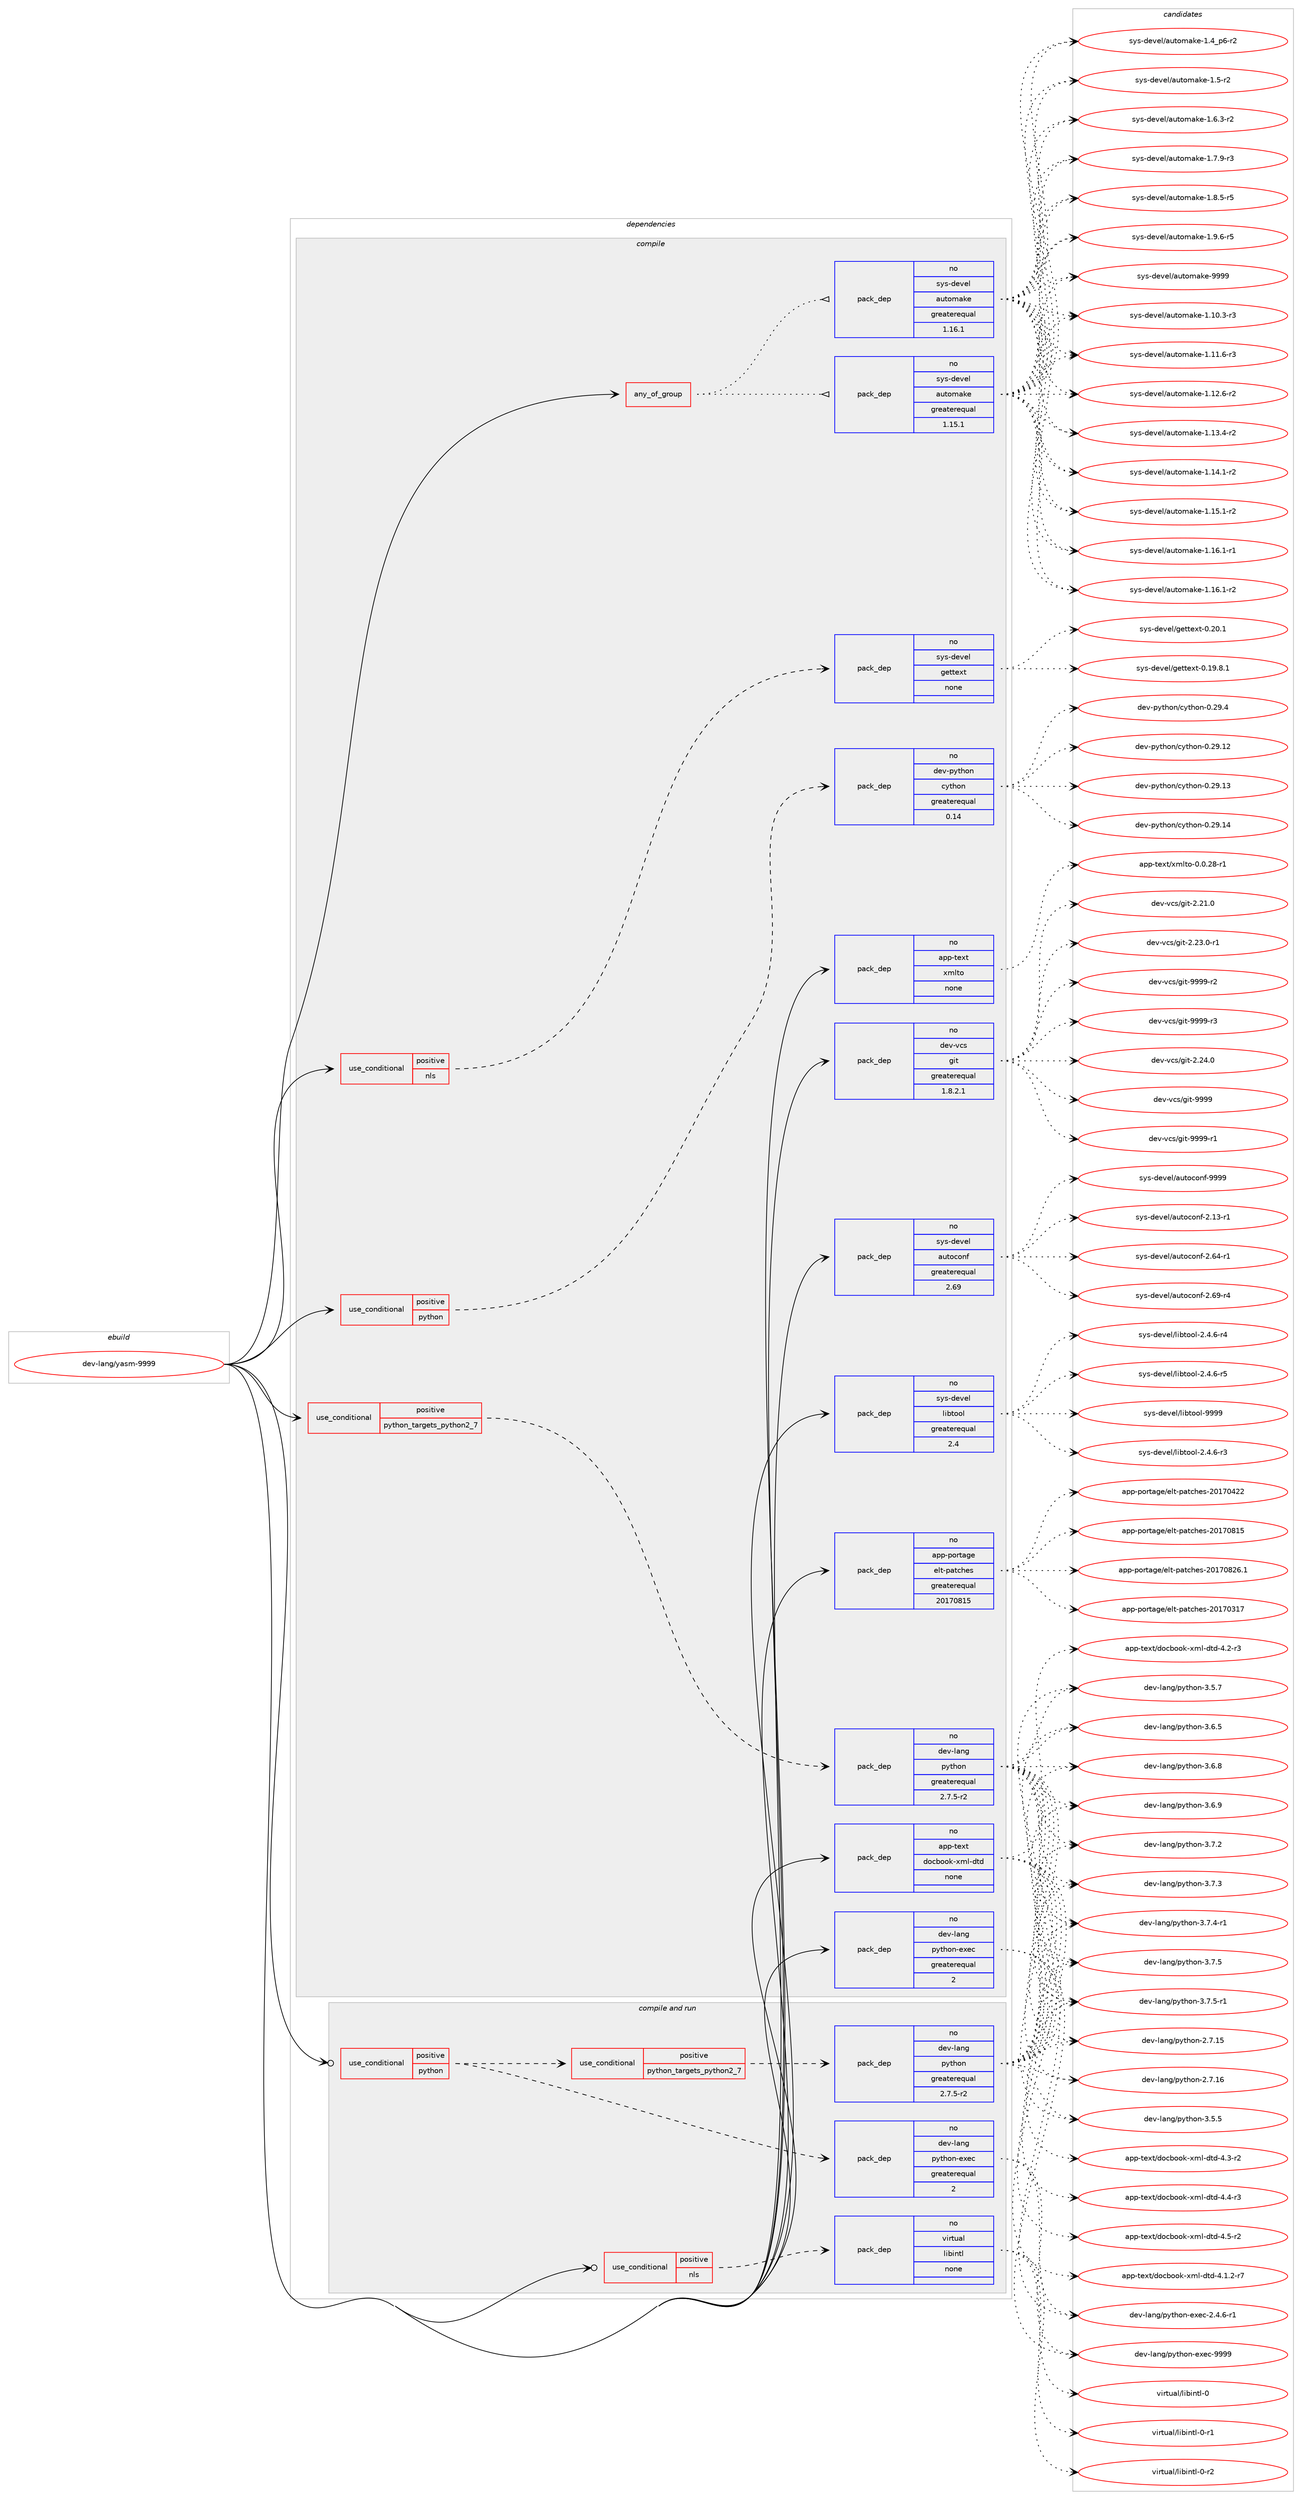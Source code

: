 digraph prolog {

# *************
# Graph options
# *************

newrank=true;
concentrate=true;
compound=true;
graph [rankdir=LR,fontname=Helvetica,fontsize=10,ranksep=1.5];#, ranksep=2.5, nodesep=0.2];
edge  [arrowhead=vee];
node  [fontname=Helvetica,fontsize=10];

# **********
# The ebuild
# **********

subgraph cluster_leftcol {
color=gray;
rank=same;
label=<<i>ebuild</i>>;
id [label="dev-lang/yasm-9999", color=red, width=4, href="../dev-lang/yasm-9999.svg"];
}

# ****************
# The dependencies
# ****************

subgraph cluster_midcol {
color=gray;
label=<<i>dependencies</i>>;
subgraph cluster_compile {
fillcolor="#eeeeee";
style=filled;
label=<<i>compile</i>>;
subgraph any10996 {
dependency562273 [label=<<TABLE BORDER="0" CELLBORDER="1" CELLSPACING="0" CELLPADDING="4"><TR><TD CELLPADDING="10">any_of_group</TD></TR></TABLE>>, shape=none, color=red];subgraph pack419947 {
dependency562274 [label=<<TABLE BORDER="0" CELLBORDER="1" CELLSPACING="0" CELLPADDING="4" WIDTH="220"><TR><TD ROWSPAN="6" CELLPADDING="30">pack_dep</TD></TR><TR><TD WIDTH="110">no</TD></TR><TR><TD>sys-devel</TD></TR><TR><TD>automake</TD></TR><TR><TD>greaterequal</TD></TR><TR><TD>1.16.1</TD></TR></TABLE>>, shape=none, color=blue];
}
dependency562273:e -> dependency562274:w [weight=20,style="dotted",arrowhead="oinv"];
subgraph pack419948 {
dependency562275 [label=<<TABLE BORDER="0" CELLBORDER="1" CELLSPACING="0" CELLPADDING="4" WIDTH="220"><TR><TD ROWSPAN="6" CELLPADDING="30">pack_dep</TD></TR><TR><TD WIDTH="110">no</TD></TR><TR><TD>sys-devel</TD></TR><TR><TD>automake</TD></TR><TR><TD>greaterequal</TD></TR><TR><TD>1.15.1</TD></TR></TABLE>>, shape=none, color=blue];
}
dependency562273:e -> dependency562275:w [weight=20,style="dotted",arrowhead="oinv"];
}
id:e -> dependency562273:w [weight=20,style="solid",arrowhead="vee"];
subgraph cond130973 {
dependency562276 [label=<<TABLE BORDER="0" CELLBORDER="1" CELLSPACING="0" CELLPADDING="4"><TR><TD ROWSPAN="3" CELLPADDING="10">use_conditional</TD></TR><TR><TD>positive</TD></TR><TR><TD>nls</TD></TR></TABLE>>, shape=none, color=red];
subgraph pack419949 {
dependency562277 [label=<<TABLE BORDER="0" CELLBORDER="1" CELLSPACING="0" CELLPADDING="4" WIDTH="220"><TR><TD ROWSPAN="6" CELLPADDING="30">pack_dep</TD></TR><TR><TD WIDTH="110">no</TD></TR><TR><TD>sys-devel</TD></TR><TR><TD>gettext</TD></TR><TR><TD>none</TD></TR><TR><TD></TD></TR></TABLE>>, shape=none, color=blue];
}
dependency562276:e -> dependency562277:w [weight=20,style="dashed",arrowhead="vee"];
}
id:e -> dependency562276:w [weight=20,style="solid",arrowhead="vee"];
subgraph cond130974 {
dependency562278 [label=<<TABLE BORDER="0" CELLBORDER="1" CELLSPACING="0" CELLPADDING="4"><TR><TD ROWSPAN="3" CELLPADDING="10">use_conditional</TD></TR><TR><TD>positive</TD></TR><TR><TD>python</TD></TR></TABLE>>, shape=none, color=red];
subgraph pack419950 {
dependency562279 [label=<<TABLE BORDER="0" CELLBORDER="1" CELLSPACING="0" CELLPADDING="4" WIDTH="220"><TR><TD ROWSPAN="6" CELLPADDING="30">pack_dep</TD></TR><TR><TD WIDTH="110">no</TD></TR><TR><TD>dev-python</TD></TR><TR><TD>cython</TD></TR><TR><TD>greaterequal</TD></TR><TR><TD>0.14</TD></TR></TABLE>>, shape=none, color=blue];
}
dependency562278:e -> dependency562279:w [weight=20,style="dashed",arrowhead="vee"];
}
id:e -> dependency562278:w [weight=20,style="solid",arrowhead="vee"];
subgraph cond130975 {
dependency562280 [label=<<TABLE BORDER="0" CELLBORDER="1" CELLSPACING="0" CELLPADDING="4"><TR><TD ROWSPAN="3" CELLPADDING="10">use_conditional</TD></TR><TR><TD>positive</TD></TR><TR><TD>python_targets_python2_7</TD></TR></TABLE>>, shape=none, color=red];
subgraph pack419951 {
dependency562281 [label=<<TABLE BORDER="0" CELLBORDER="1" CELLSPACING="0" CELLPADDING="4" WIDTH="220"><TR><TD ROWSPAN="6" CELLPADDING="30">pack_dep</TD></TR><TR><TD WIDTH="110">no</TD></TR><TR><TD>dev-lang</TD></TR><TR><TD>python</TD></TR><TR><TD>greaterequal</TD></TR><TR><TD>2.7.5-r2</TD></TR></TABLE>>, shape=none, color=blue];
}
dependency562280:e -> dependency562281:w [weight=20,style="dashed",arrowhead="vee"];
}
id:e -> dependency562280:w [weight=20,style="solid",arrowhead="vee"];
subgraph pack419952 {
dependency562282 [label=<<TABLE BORDER="0" CELLBORDER="1" CELLSPACING="0" CELLPADDING="4" WIDTH="220"><TR><TD ROWSPAN="6" CELLPADDING="30">pack_dep</TD></TR><TR><TD WIDTH="110">no</TD></TR><TR><TD>app-portage</TD></TR><TR><TD>elt-patches</TD></TR><TR><TD>greaterequal</TD></TR><TR><TD>20170815</TD></TR></TABLE>>, shape=none, color=blue];
}
id:e -> dependency562282:w [weight=20,style="solid",arrowhead="vee"];
subgraph pack419953 {
dependency562283 [label=<<TABLE BORDER="0" CELLBORDER="1" CELLSPACING="0" CELLPADDING="4" WIDTH="220"><TR><TD ROWSPAN="6" CELLPADDING="30">pack_dep</TD></TR><TR><TD WIDTH="110">no</TD></TR><TR><TD>app-text</TD></TR><TR><TD>docbook-xml-dtd</TD></TR><TR><TD>none</TD></TR><TR><TD></TD></TR></TABLE>>, shape=none, color=blue];
}
id:e -> dependency562283:w [weight=20,style="solid",arrowhead="vee"];
subgraph pack419954 {
dependency562284 [label=<<TABLE BORDER="0" CELLBORDER="1" CELLSPACING="0" CELLPADDING="4" WIDTH="220"><TR><TD ROWSPAN="6" CELLPADDING="30">pack_dep</TD></TR><TR><TD WIDTH="110">no</TD></TR><TR><TD>app-text</TD></TR><TR><TD>xmlto</TD></TR><TR><TD>none</TD></TR><TR><TD></TD></TR></TABLE>>, shape=none, color=blue];
}
id:e -> dependency562284:w [weight=20,style="solid",arrowhead="vee"];
subgraph pack419955 {
dependency562285 [label=<<TABLE BORDER="0" CELLBORDER="1" CELLSPACING="0" CELLPADDING="4" WIDTH="220"><TR><TD ROWSPAN="6" CELLPADDING="30">pack_dep</TD></TR><TR><TD WIDTH="110">no</TD></TR><TR><TD>dev-lang</TD></TR><TR><TD>python-exec</TD></TR><TR><TD>greaterequal</TD></TR><TR><TD>2</TD></TR></TABLE>>, shape=none, color=blue];
}
id:e -> dependency562285:w [weight=20,style="solid",arrowhead="vee"];
subgraph pack419956 {
dependency562286 [label=<<TABLE BORDER="0" CELLBORDER="1" CELLSPACING="0" CELLPADDING="4" WIDTH="220"><TR><TD ROWSPAN="6" CELLPADDING="30">pack_dep</TD></TR><TR><TD WIDTH="110">no</TD></TR><TR><TD>dev-vcs</TD></TR><TR><TD>git</TD></TR><TR><TD>greaterequal</TD></TR><TR><TD>1.8.2.1</TD></TR></TABLE>>, shape=none, color=blue];
}
id:e -> dependency562286:w [weight=20,style="solid",arrowhead="vee"];
subgraph pack419957 {
dependency562287 [label=<<TABLE BORDER="0" CELLBORDER="1" CELLSPACING="0" CELLPADDING="4" WIDTH="220"><TR><TD ROWSPAN="6" CELLPADDING="30">pack_dep</TD></TR><TR><TD WIDTH="110">no</TD></TR><TR><TD>sys-devel</TD></TR><TR><TD>autoconf</TD></TR><TR><TD>greaterequal</TD></TR><TR><TD>2.69</TD></TR></TABLE>>, shape=none, color=blue];
}
id:e -> dependency562287:w [weight=20,style="solid",arrowhead="vee"];
subgraph pack419958 {
dependency562288 [label=<<TABLE BORDER="0" CELLBORDER="1" CELLSPACING="0" CELLPADDING="4" WIDTH="220"><TR><TD ROWSPAN="6" CELLPADDING="30">pack_dep</TD></TR><TR><TD WIDTH="110">no</TD></TR><TR><TD>sys-devel</TD></TR><TR><TD>libtool</TD></TR><TR><TD>greaterequal</TD></TR><TR><TD>2.4</TD></TR></TABLE>>, shape=none, color=blue];
}
id:e -> dependency562288:w [weight=20,style="solid",arrowhead="vee"];
}
subgraph cluster_compileandrun {
fillcolor="#eeeeee";
style=filled;
label=<<i>compile and run</i>>;
subgraph cond130976 {
dependency562289 [label=<<TABLE BORDER="0" CELLBORDER="1" CELLSPACING="0" CELLPADDING="4"><TR><TD ROWSPAN="3" CELLPADDING="10">use_conditional</TD></TR><TR><TD>positive</TD></TR><TR><TD>nls</TD></TR></TABLE>>, shape=none, color=red];
subgraph pack419959 {
dependency562290 [label=<<TABLE BORDER="0" CELLBORDER="1" CELLSPACING="0" CELLPADDING="4" WIDTH="220"><TR><TD ROWSPAN="6" CELLPADDING="30">pack_dep</TD></TR><TR><TD WIDTH="110">no</TD></TR><TR><TD>virtual</TD></TR><TR><TD>libintl</TD></TR><TR><TD>none</TD></TR><TR><TD></TD></TR></TABLE>>, shape=none, color=blue];
}
dependency562289:e -> dependency562290:w [weight=20,style="dashed",arrowhead="vee"];
}
id:e -> dependency562289:w [weight=20,style="solid",arrowhead="odotvee"];
subgraph cond130977 {
dependency562291 [label=<<TABLE BORDER="0" CELLBORDER="1" CELLSPACING="0" CELLPADDING="4"><TR><TD ROWSPAN="3" CELLPADDING="10">use_conditional</TD></TR><TR><TD>positive</TD></TR><TR><TD>python</TD></TR></TABLE>>, shape=none, color=red];
subgraph cond130978 {
dependency562292 [label=<<TABLE BORDER="0" CELLBORDER="1" CELLSPACING="0" CELLPADDING="4"><TR><TD ROWSPAN="3" CELLPADDING="10">use_conditional</TD></TR><TR><TD>positive</TD></TR><TR><TD>python_targets_python2_7</TD></TR></TABLE>>, shape=none, color=red];
subgraph pack419960 {
dependency562293 [label=<<TABLE BORDER="0" CELLBORDER="1" CELLSPACING="0" CELLPADDING="4" WIDTH="220"><TR><TD ROWSPAN="6" CELLPADDING="30">pack_dep</TD></TR><TR><TD WIDTH="110">no</TD></TR><TR><TD>dev-lang</TD></TR><TR><TD>python</TD></TR><TR><TD>greaterequal</TD></TR><TR><TD>2.7.5-r2</TD></TR></TABLE>>, shape=none, color=blue];
}
dependency562292:e -> dependency562293:w [weight=20,style="dashed",arrowhead="vee"];
}
dependency562291:e -> dependency562292:w [weight=20,style="dashed",arrowhead="vee"];
subgraph pack419961 {
dependency562294 [label=<<TABLE BORDER="0" CELLBORDER="1" CELLSPACING="0" CELLPADDING="4" WIDTH="220"><TR><TD ROWSPAN="6" CELLPADDING="30">pack_dep</TD></TR><TR><TD WIDTH="110">no</TD></TR><TR><TD>dev-lang</TD></TR><TR><TD>python-exec</TD></TR><TR><TD>greaterequal</TD></TR><TR><TD>2</TD></TR></TABLE>>, shape=none, color=blue];
}
dependency562291:e -> dependency562294:w [weight=20,style="dashed",arrowhead="vee"];
}
id:e -> dependency562291:w [weight=20,style="solid",arrowhead="odotvee"];
}
subgraph cluster_run {
fillcolor="#eeeeee";
style=filled;
label=<<i>run</i>>;
}
}

# **************
# The candidates
# **************

subgraph cluster_choices {
rank=same;
color=gray;
label=<<i>candidates</i>>;

subgraph choice419947 {
color=black;
nodesep=1;
choice11512111545100101118101108479711711611110997107101454946494846514511451 [label="sys-devel/automake-1.10.3-r3", color=red, width=4,href="../sys-devel/automake-1.10.3-r3.svg"];
choice11512111545100101118101108479711711611110997107101454946494946544511451 [label="sys-devel/automake-1.11.6-r3", color=red, width=4,href="../sys-devel/automake-1.11.6-r3.svg"];
choice11512111545100101118101108479711711611110997107101454946495046544511450 [label="sys-devel/automake-1.12.6-r2", color=red, width=4,href="../sys-devel/automake-1.12.6-r2.svg"];
choice11512111545100101118101108479711711611110997107101454946495146524511450 [label="sys-devel/automake-1.13.4-r2", color=red, width=4,href="../sys-devel/automake-1.13.4-r2.svg"];
choice11512111545100101118101108479711711611110997107101454946495246494511450 [label="sys-devel/automake-1.14.1-r2", color=red, width=4,href="../sys-devel/automake-1.14.1-r2.svg"];
choice11512111545100101118101108479711711611110997107101454946495346494511450 [label="sys-devel/automake-1.15.1-r2", color=red, width=4,href="../sys-devel/automake-1.15.1-r2.svg"];
choice11512111545100101118101108479711711611110997107101454946495446494511449 [label="sys-devel/automake-1.16.1-r1", color=red, width=4,href="../sys-devel/automake-1.16.1-r1.svg"];
choice11512111545100101118101108479711711611110997107101454946495446494511450 [label="sys-devel/automake-1.16.1-r2", color=red, width=4,href="../sys-devel/automake-1.16.1-r2.svg"];
choice115121115451001011181011084797117116111109971071014549465295112544511450 [label="sys-devel/automake-1.4_p6-r2", color=red, width=4,href="../sys-devel/automake-1.4_p6-r2.svg"];
choice11512111545100101118101108479711711611110997107101454946534511450 [label="sys-devel/automake-1.5-r2", color=red, width=4,href="../sys-devel/automake-1.5-r2.svg"];
choice115121115451001011181011084797117116111109971071014549465446514511450 [label="sys-devel/automake-1.6.3-r2", color=red, width=4,href="../sys-devel/automake-1.6.3-r2.svg"];
choice115121115451001011181011084797117116111109971071014549465546574511451 [label="sys-devel/automake-1.7.9-r3", color=red, width=4,href="../sys-devel/automake-1.7.9-r3.svg"];
choice115121115451001011181011084797117116111109971071014549465646534511453 [label="sys-devel/automake-1.8.5-r5", color=red, width=4,href="../sys-devel/automake-1.8.5-r5.svg"];
choice115121115451001011181011084797117116111109971071014549465746544511453 [label="sys-devel/automake-1.9.6-r5", color=red, width=4,href="../sys-devel/automake-1.9.6-r5.svg"];
choice115121115451001011181011084797117116111109971071014557575757 [label="sys-devel/automake-9999", color=red, width=4,href="../sys-devel/automake-9999.svg"];
dependency562274:e -> choice11512111545100101118101108479711711611110997107101454946494846514511451:w [style=dotted,weight="100"];
dependency562274:e -> choice11512111545100101118101108479711711611110997107101454946494946544511451:w [style=dotted,weight="100"];
dependency562274:e -> choice11512111545100101118101108479711711611110997107101454946495046544511450:w [style=dotted,weight="100"];
dependency562274:e -> choice11512111545100101118101108479711711611110997107101454946495146524511450:w [style=dotted,weight="100"];
dependency562274:e -> choice11512111545100101118101108479711711611110997107101454946495246494511450:w [style=dotted,weight="100"];
dependency562274:e -> choice11512111545100101118101108479711711611110997107101454946495346494511450:w [style=dotted,weight="100"];
dependency562274:e -> choice11512111545100101118101108479711711611110997107101454946495446494511449:w [style=dotted,weight="100"];
dependency562274:e -> choice11512111545100101118101108479711711611110997107101454946495446494511450:w [style=dotted,weight="100"];
dependency562274:e -> choice115121115451001011181011084797117116111109971071014549465295112544511450:w [style=dotted,weight="100"];
dependency562274:e -> choice11512111545100101118101108479711711611110997107101454946534511450:w [style=dotted,weight="100"];
dependency562274:e -> choice115121115451001011181011084797117116111109971071014549465446514511450:w [style=dotted,weight="100"];
dependency562274:e -> choice115121115451001011181011084797117116111109971071014549465546574511451:w [style=dotted,weight="100"];
dependency562274:e -> choice115121115451001011181011084797117116111109971071014549465646534511453:w [style=dotted,weight="100"];
dependency562274:e -> choice115121115451001011181011084797117116111109971071014549465746544511453:w [style=dotted,weight="100"];
dependency562274:e -> choice115121115451001011181011084797117116111109971071014557575757:w [style=dotted,weight="100"];
}
subgraph choice419948 {
color=black;
nodesep=1;
choice11512111545100101118101108479711711611110997107101454946494846514511451 [label="sys-devel/automake-1.10.3-r3", color=red, width=4,href="../sys-devel/automake-1.10.3-r3.svg"];
choice11512111545100101118101108479711711611110997107101454946494946544511451 [label="sys-devel/automake-1.11.6-r3", color=red, width=4,href="../sys-devel/automake-1.11.6-r3.svg"];
choice11512111545100101118101108479711711611110997107101454946495046544511450 [label="sys-devel/automake-1.12.6-r2", color=red, width=4,href="../sys-devel/automake-1.12.6-r2.svg"];
choice11512111545100101118101108479711711611110997107101454946495146524511450 [label="sys-devel/automake-1.13.4-r2", color=red, width=4,href="../sys-devel/automake-1.13.4-r2.svg"];
choice11512111545100101118101108479711711611110997107101454946495246494511450 [label="sys-devel/automake-1.14.1-r2", color=red, width=4,href="../sys-devel/automake-1.14.1-r2.svg"];
choice11512111545100101118101108479711711611110997107101454946495346494511450 [label="sys-devel/automake-1.15.1-r2", color=red, width=4,href="../sys-devel/automake-1.15.1-r2.svg"];
choice11512111545100101118101108479711711611110997107101454946495446494511449 [label="sys-devel/automake-1.16.1-r1", color=red, width=4,href="../sys-devel/automake-1.16.1-r1.svg"];
choice11512111545100101118101108479711711611110997107101454946495446494511450 [label="sys-devel/automake-1.16.1-r2", color=red, width=4,href="../sys-devel/automake-1.16.1-r2.svg"];
choice115121115451001011181011084797117116111109971071014549465295112544511450 [label="sys-devel/automake-1.4_p6-r2", color=red, width=4,href="../sys-devel/automake-1.4_p6-r2.svg"];
choice11512111545100101118101108479711711611110997107101454946534511450 [label="sys-devel/automake-1.5-r2", color=red, width=4,href="../sys-devel/automake-1.5-r2.svg"];
choice115121115451001011181011084797117116111109971071014549465446514511450 [label="sys-devel/automake-1.6.3-r2", color=red, width=4,href="../sys-devel/automake-1.6.3-r2.svg"];
choice115121115451001011181011084797117116111109971071014549465546574511451 [label="sys-devel/automake-1.7.9-r3", color=red, width=4,href="../sys-devel/automake-1.7.9-r3.svg"];
choice115121115451001011181011084797117116111109971071014549465646534511453 [label="sys-devel/automake-1.8.5-r5", color=red, width=4,href="../sys-devel/automake-1.8.5-r5.svg"];
choice115121115451001011181011084797117116111109971071014549465746544511453 [label="sys-devel/automake-1.9.6-r5", color=red, width=4,href="../sys-devel/automake-1.9.6-r5.svg"];
choice115121115451001011181011084797117116111109971071014557575757 [label="sys-devel/automake-9999", color=red, width=4,href="../sys-devel/automake-9999.svg"];
dependency562275:e -> choice11512111545100101118101108479711711611110997107101454946494846514511451:w [style=dotted,weight="100"];
dependency562275:e -> choice11512111545100101118101108479711711611110997107101454946494946544511451:w [style=dotted,weight="100"];
dependency562275:e -> choice11512111545100101118101108479711711611110997107101454946495046544511450:w [style=dotted,weight="100"];
dependency562275:e -> choice11512111545100101118101108479711711611110997107101454946495146524511450:w [style=dotted,weight="100"];
dependency562275:e -> choice11512111545100101118101108479711711611110997107101454946495246494511450:w [style=dotted,weight="100"];
dependency562275:e -> choice11512111545100101118101108479711711611110997107101454946495346494511450:w [style=dotted,weight="100"];
dependency562275:e -> choice11512111545100101118101108479711711611110997107101454946495446494511449:w [style=dotted,weight="100"];
dependency562275:e -> choice11512111545100101118101108479711711611110997107101454946495446494511450:w [style=dotted,weight="100"];
dependency562275:e -> choice115121115451001011181011084797117116111109971071014549465295112544511450:w [style=dotted,weight="100"];
dependency562275:e -> choice11512111545100101118101108479711711611110997107101454946534511450:w [style=dotted,weight="100"];
dependency562275:e -> choice115121115451001011181011084797117116111109971071014549465446514511450:w [style=dotted,weight="100"];
dependency562275:e -> choice115121115451001011181011084797117116111109971071014549465546574511451:w [style=dotted,weight="100"];
dependency562275:e -> choice115121115451001011181011084797117116111109971071014549465646534511453:w [style=dotted,weight="100"];
dependency562275:e -> choice115121115451001011181011084797117116111109971071014549465746544511453:w [style=dotted,weight="100"];
dependency562275:e -> choice115121115451001011181011084797117116111109971071014557575757:w [style=dotted,weight="100"];
}
subgraph choice419949 {
color=black;
nodesep=1;
choice1151211154510010111810110847103101116116101120116454846495746564649 [label="sys-devel/gettext-0.19.8.1", color=red, width=4,href="../sys-devel/gettext-0.19.8.1.svg"];
choice115121115451001011181011084710310111611610112011645484650484649 [label="sys-devel/gettext-0.20.1", color=red, width=4,href="../sys-devel/gettext-0.20.1.svg"];
dependency562277:e -> choice1151211154510010111810110847103101116116101120116454846495746564649:w [style=dotted,weight="100"];
dependency562277:e -> choice115121115451001011181011084710310111611610112011645484650484649:w [style=dotted,weight="100"];
}
subgraph choice419950 {
color=black;
nodesep=1;
choice1001011184511212111610411111047991211161041111104548465057464950 [label="dev-python/cython-0.29.12", color=red, width=4,href="../dev-python/cython-0.29.12.svg"];
choice1001011184511212111610411111047991211161041111104548465057464951 [label="dev-python/cython-0.29.13", color=red, width=4,href="../dev-python/cython-0.29.13.svg"];
choice1001011184511212111610411111047991211161041111104548465057464952 [label="dev-python/cython-0.29.14", color=red, width=4,href="../dev-python/cython-0.29.14.svg"];
choice10010111845112121116104111110479912111610411111045484650574652 [label="dev-python/cython-0.29.4", color=red, width=4,href="../dev-python/cython-0.29.4.svg"];
dependency562279:e -> choice1001011184511212111610411111047991211161041111104548465057464950:w [style=dotted,weight="100"];
dependency562279:e -> choice1001011184511212111610411111047991211161041111104548465057464951:w [style=dotted,weight="100"];
dependency562279:e -> choice1001011184511212111610411111047991211161041111104548465057464952:w [style=dotted,weight="100"];
dependency562279:e -> choice10010111845112121116104111110479912111610411111045484650574652:w [style=dotted,weight="100"];
}
subgraph choice419951 {
color=black;
nodesep=1;
choice10010111845108971101034711212111610411111045504655464953 [label="dev-lang/python-2.7.15", color=red, width=4,href="../dev-lang/python-2.7.15.svg"];
choice10010111845108971101034711212111610411111045504655464954 [label="dev-lang/python-2.7.16", color=red, width=4,href="../dev-lang/python-2.7.16.svg"];
choice100101118451089711010347112121116104111110455146534653 [label="dev-lang/python-3.5.5", color=red, width=4,href="../dev-lang/python-3.5.5.svg"];
choice100101118451089711010347112121116104111110455146534655 [label="dev-lang/python-3.5.7", color=red, width=4,href="../dev-lang/python-3.5.7.svg"];
choice100101118451089711010347112121116104111110455146544653 [label="dev-lang/python-3.6.5", color=red, width=4,href="../dev-lang/python-3.6.5.svg"];
choice100101118451089711010347112121116104111110455146544656 [label="dev-lang/python-3.6.8", color=red, width=4,href="../dev-lang/python-3.6.8.svg"];
choice100101118451089711010347112121116104111110455146544657 [label="dev-lang/python-3.6.9", color=red, width=4,href="../dev-lang/python-3.6.9.svg"];
choice100101118451089711010347112121116104111110455146554650 [label="dev-lang/python-3.7.2", color=red, width=4,href="../dev-lang/python-3.7.2.svg"];
choice100101118451089711010347112121116104111110455146554651 [label="dev-lang/python-3.7.3", color=red, width=4,href="../dev-lang/python-3.7.3.svg"];
choice1001011184510897110103471121211161041111104551465546524511449 [label="dev-lang/python-3.7.4-r1", color=red, width=4,href="../dev-lang/python-3.7.4-r1.svg"];
choice100101118451089711010347112121116104111110455146554653 [label="dev-lang/python-3.7.5", color=red, width=4,href="../dev-lang/python-3.7.5.svg"];
choice1001011184510897110103471121211161041111104551465546534511449 [label="dev-lang/python-3.7.5-r1", color=red, width=4,href="../dev-lang/python-3.7.5-r1.svg"];
dependency562281:e -> choice10010111845108971101034711212111610411111045504655464953:w [style=dotted,weight="100"];
dependency562281:e -> choice10010111845108971101034711212111610411111045504655464954:w [style=dotted,weight="100"];
dependency562281:e -> choice100101118451089711010347112121116104111110455146534653:w [style=dotted,weight="100"];
dependency562281:e -> choice100101118451089711010347112121116104111110455146534655:w [style=dotted,weight="100"];
dependency562281:e -> choice100101118451089711010347112121116104111110455146544653:w [style=dotted,weight="100"];
dependency562281:e -> choice100101118451089711010347112121116104111110455146544656:w [style=dotted,weight="100"];
dependency562281:e -> choice100101118451089711010347112121116104111110455146544657:w [style=dotted,weight="100"];
dependency562281:e -> choice100101118451089711010347112121116104111110455146554650:w [style=dotted,weight="100"];
dependency562281:e -> choice100101118451089711010347112121116104111110455146554651:w [style=dotted,weight="100"];
dependency562281:e -> choice1001011184510897110103471121211161041111104551465546524511449:w [style=dotted,weight="100"];
dependency562281:e -> choice100101118451089711010347112121116104111110455146554653:w [style=dotted,weight="100"];
dependency562281:e -> choice1001011184510897110103471121211161041111104551465546534511449:w [style=dotted,weight="100"];
}
subgraph choice419952 {
color=black;
nodesep=1;
choice97112112451121111141169710310147101108116451129711699104101115455048495548514955 [label="app-portage/elt-patches-20170317", color=red, width=4,href="../app-portage/elt-patches-20170317.svg"];
choice97112112451121111141169710310147101108116451129711699104101115455048495548525050 [label="app-portage/elt-patches-20170422", color=red, width=4,href="../app-portage/elt-patches-20170422.svg"];
choice97112112451121111141169710310147101108116451129711699104101115455048495548564953 [label="app-portage/elt-patches-20170815", color=red, width=4,href="../app-portage/elt-patches-20170815.svg"];
choice971121124511211111411697103101471011081164511297116991041011154550484955485650544649 [label="app-portage/elt-patches-20170826.1", color=red, width=4,href="../app-portage/elt-patches-20170826.1.svg"];
dependency562282:e -> choice97112112451121111141169710310147101108116451129711699104101115455048495548514955:w [style=dotted,weight="100"];
dependency562282:e -> choice97112112451121111141169710310147101108116451129711699104101115455048495548525050:w [style=dotted,weight="100"];
dependency562282:e -> choice97112112451121111141169710310147101108116451129711699104101115455048495548564953:w [style=dotted,weight="100"];
dependency562282:e -> choice971121124511211111411697103101471011081164511297116991041011154550484955485650544649:w [style=dotted,weight="100"];
}
subgraph choice419953 {
color=black;
nodesep=1;
choice971121124511610112011647100111999811111110745120109108451001161004552464946504511455 [label="app-text/docbook-xml-dtd-4.1.2-r7", color=red, width=4,href="../app-text/docbook-xml-dtd-4.1.2-r7.svg"];
choice97112112451161011201164710011199981111111074512010910845100116100455246504511451 [label="app-text/docbook-xml-dtd-4.2-r3", color=red, width=4,href="../app-text/docbook-xml-dtd-4.2-r3.svg"];
choice97112112451161011201164710011199981111111074512010910845100116100455246514511450 [label="app-text/docbook-xml-dtd-4.3-r2", color=red, width=4,href="../app-text/docbook-xml-dtd-4.3-r2.svg"];
choice97112112451161011201164710011199981111111074512010910845100116100455246524511451 [label="app-text/docbook-xml-dtd-4.4-r3", color=red, width=4,href="../app-text/docbook-xml-dtd-4.4-r3.svg"];
choice97112112451161011201164710011199981111111074512010910845100116100455246534511450 [label="app-text/docbook-xml-dtd-4.5-r2", color=red, width=4,href="../app-text/docbook-xml-dtd-4.5-r2.svg"];
dependency562283:e -> choice971121124511610112011647100111999811111110745120109108451001161004552464946504511455:w [style=dotted,weight="100"];
dependency562283:e -> choice97112112451161011201164710011199981111111074512010910845100116100455246504511451:w [style=dotted,weight="100"];
dependency562283:e -> choice97112112451161011201164710011199981111111074512010910845100116100455246514511450:w [style=dotted,weight="100"];
dependency562283:e -> choice97112112451161011201164710011199981111111074512010910845100116100455246524511451:w [style=dotted,weight="100"];
dependency562283:e -> choice97112112451161011201164710011199981111111074512010910845100116100455246534511450:w [style=dotted,weight="100"];
}
subgraph choice419954 {
color=black;
nodesep=1;
choice971121124511610112011647120109108116111454846484650564511449 [label="app-text/xmlto-0.0.28-r1", color=red, width=4,href="../app-text/xmlto-0.0.28-r1.svg"];
dependency562284:e -> choice971121124511610112011647120109108116111454846484650564511449:w [style=dotted,weight="100"];
}
subgraph choice419955 {
color=black;
nodesep=1;
choice10010111845108971101034711212111610411111045101120101994550465246544511449 [label="dev-lang/python-exec-2.4.6-r1", color=red, width=4,href="../dev-lang/python-exec-2.4.6-r1.svg"];
choice10010111845108971101034711212111610411111045101120101994557575757 [label="dev-lang/python-exec-9999", color=red, width=4,href="../dev-lang/python-exec-9999.svg"];
dependency562285:e -> choice10010111845108971101034711212111610411111045101120101994550465246544511449:w [style=dotted,weight="100"];
dependency562285:e -> choice10010111845108971101034711212111610411111045101120101994557575757:w [style=dotted,weight="100"];
}
subgraph choice419956 {
color=black;
nodesep=1;
choice10010111845118991154710310511645504650494648 [label="dev-vcs/git-2.21.0", color=red, width=4,href="../dev-vcs/git-2.21.0.svg"];
choice100101118451189911547103105116455046505146484511449 [label="dev-vcs/git-2.23.0-r1", color=red, width=4,href="../dev-vcs/git-2.23.0-r1.svg"];
choice10010111845118991154710310511645504650524648 [label="dev-vcs/git-2.24.0", color=red, width=4,href="../dev-vcs/git-2.24.0.svg"];
choice1001011184511899115471031051164557575757 [label="dev-vcs/git-9999", color=red, width=4,href="../dev-vcs/git-9999.svg"];
choice10010111845118991154710310511645575757574511449 [label="dev-vcs/git-9999-r1", color=red, width=4,href="../dev-vcs/git-9999-r1.svg"];
choice10010111845118991154710310511645575757574511450 [label="dev-vcs/git-9999-r2", color=red, width=4,href="../dev-vcs/git-9999-r2.svg"];
choice10010111845118991154710310511645575757574511451 [label="dev-vcs/git-9999-r3", color=red, width=4,href="../dev-vcs/git-9999-r3.svg"];
dependency562286:e -> choice10010111845118991154710310511645504650494648:w [style=dotted,weight="100"];
dependency562286:e -> choice100101118451189911547103105116455046505146484511449:w [style=dotted,weight="100"];
dependency562286:e -> choice10010111845118991154710310511645504650524648:w [style=dotted,weight="100"];
dependency562286:e -> choice1001011184511899115471031051164557575757:w [style=dotted,weight="100"];
dependency562286:e -> choice10010111845118991154710310511645575757574511449:w [style=dotted,weight="100"];
dependency562286:e -> choice10010111845118991154710310511645575757574511450:w [style=dotted,weight="100"];
dependency562286:e -> choice10010111845118991154710310511645575757574511451:w [style=dotted,weight="100"];
}
subgraph choice419957 {
color=black;
nodesep=1;
choice1151211154510010111810110847971171161119911111010245504649514511449 [label="sys-devel/autoconf-2.13-r1", color=red, width=4,href="../sys-devel/autoconf-2.13-r1.svg"];
choice1151211154510010111810110847971171161119911111010245504654524511449 [label="sys-devel/autoconf-2.64-r1", color=red, width=4,href="../sys-devel/autoconf-2.64-r1.svg"];
choice1151211154510010111810110847971171161119911111010245504654574511452 [label="sys-devel/autoconf-2.69-r4", color=red, width=4,href="../sys-devel/autoconf-2.69-r4.svg"];
choice115121115451001011181011084797117116111991111101024557575757 [label="sys-devel/autoconf-9999", color=red, width=4,href="../sys-devel/autoconf-9999.svg"];
dependency562287:e -> choice1151211154510010111810110847971171161119911111010245504649514511449:w [style=dotted,weight="100"];
dependency562287:e -> choice1151211154510010111810110847971171161119911111010245504654524511449:w [style=dotted,weight="100"];
dependency562287:e -> choice1151211154510010111810110847971171161119911111010245504654574511452:w [style=dotted,weight="100"];
dependency562287:e -> choice115121115451001011181011084797117116111991111101024557575757:w [style=dotted,weight="100"];
}
subgraph choice419958 {
color=black;
nodesep=1;
choice1151211154510010111810110847108105981161111111084550465246544511451 [label="sys-devel/libtool-2.4.6-r3", color=red, width=4,href="../sys-devel/libtool-2.4.6-r3.svg"];
choice1151211154510010111810110847108105981161111111084550465246544511452 [label="sys-devel/libtool-2.4.6-r4", color=red, width=4,href="../sys-devel/libtool-2.4.6-r4.svg"];
choice1151211154510010111810110847108105981161111111084550465246544511453 [label="sys-devel/libtool-2.4.6-r5", color=red, width=4,href="../sys-devel/libtool-2.4.6-r5.svg"];
choice1151211154510010111810110847108105981161111111084557575757 [label="sys-devel/libtool-9999", color=red, width=4,href="../sys-devel/libtool-9999.svg"];
dependency562288:e -> choice1151211154510010111810110847108105981161111111084550465246544511451:w [style=dotted,weight="100"];
dependency562288:e -> choice1151211154510010111810110847108105981161111111084550465246544511452:w [style=dotted,weight="100"];
dependency562288:e -> choice1151211154510010111810110847108105981161111111084550465246544511453:w [style=dotted,weight="100"];
dependency562288:e -> choice1151211154510010111810110847108105981161111111084557575757:w [style=dotted,weight="100"];
}
subgraph choice419959 {
color=black;
nodesep=1;
choice1181051141161179710847108105981051101161084548 [label="virtual/libintl-0", color=red, width=4,href="../virtual/libintl-0.svg"];
choice11810511411611797108471081059810511011610845484511449 [label="virtual/libintl-0-r1", color=red, width=4,href="../virtual/libintl-0-r1.svg"];
choice11810511411611797108471081059810511011610845484511450 [label="virtual/libintl-0-r2", color=red, width=4,href="../virtual/libintl-0-r2.svg"];
dependency562290:e -> choice1181051141161179710847108105981051101161084548:w [style=dotted,weight="100"];
dependency562290:e -> choice11810511411611797108471081059810511011610845484511449:w [style=dotted,weight="100"];
dependency562290:e -> choice11810511411611797108471081059810511011610845484511450:w [style=dotted,weight="100"];
}
subgraph choice419960 {
color=black;
nodesep=1;
choice10010111845108971101034711212111610411111045504655464953 [label="dev-lang/python-2.7.15", color=red, width=4,href="../dev-lang/python-2.7.15.svg"];
choice10010111845108971101034711212111610411111045504655464954 [label="dev-lang/python-2.7.16", color=red, width=4,href="../dev-lang/python-2.7.16.svg"];
choice100101118451089711010347112121116104111110455146534653 [label="dev-lang/python-3.5.5", color=red, width=4,href="../dev-lang/python-3.5.5.svg"];
choice100101118451089711010347112121116104111110455146534655 [label="dev-lang/python-3.5.7", color=red, width=4,href="../dev-lang/python-3.5.7.svg"];
choice100101118451089711010347112121116104111110455146544653 [label="dev-lang/python-3.6.5", color=red, width=4,href="../dev-lang/python-3.6.5.svg"];
choice100101118451089711010347112121116104111110455146544656 [label="dev-lang/python-3.6.8", color=red, width=4,href="../dev-lang/python-3.6.8.svg"];
choice100101118451089711010347112121116104111110455146544657 [label="dev-lang/python-3.6.9", color=red, width=4,href="../dev-lang/python-3.6.9.svg"];
choice100101118451089711010347112121116104111110455146554650 [label="dev-lang/python-3.7.2", color=red, width=4,href="../dev-lang/python-3.7.2.svg"];
choice100101118451089711010347112121116104111110455146554651 [label="dev-lang/python-3.7.3", color=red, width=4,href="../dev-lang/python-3.7.3.svg"];
choice1001011184510897110103471121211161041111104551465546524511449 [label="dev-lang/python-3.7.4-r1", color=red, width=4,href="../dev-lang/python-3.7.4-r1.svg"];
choice100101118451089711010347112121116104111110455146554653 [label="dev-lang/python-3.7.5", color=red, width=4,href="../dev-lang/python-3.7.5.svg"];
choice1001011184510897110103471121211161041111104551465546534511449 [label="dev-lang/python-3.7.5-r1", color=red, width=4,href="../dev-lang/python-3.7.5-r1.svg"];
dependency562293:e -> choice10010111845108971101034711212111610411111045504655464953:w [style=dotted,weight="100"];
dependency562293:e -> choice10010111845108971101034711212111610411111045504655464954:w [style=dotted,weight="100"];
dependency562293:e -> choice100101118451089711010347112121116104111110455146534653:w [style=dotted,weight="100"];
dependency562293:e -> choice100101118451089711010347112121116104111110455146534655:w [style=dotted,weight="100"];
dependency562293:e -> choice100101118451089711010347112121116104111110455146544653:w [style=dotted,weight="100"];
dependency562293:e -> choice100101118451089711010347112121116104111110455146544656:w [style=dotted,weight="100"];
dependency562293:e -> choice100101118451089711010347112121116104111110455146544657:w [style=dotted,weight="100"];
dependency562293:e -> choice100101118451089711010347112121116104111110455146554650:w [style=dotted,weight="100"];
dependency562293:e -> choice100101118451089711010347112121116104111110455146554651:w [style=dotted,weight="100"];
dependency562293:e -> choice1001011184510897110103471121211161041111104551465546524511449:w [style=dotted,weight="100"];
dependency562293:e -> choice100101118451089711010347112121116104111110455146554653:w [style=dotted,weight="100"];
dependency562293:e -> choice1001011184510897110103471121211161041111104551465546534511449:w [style=dotted,weight="100"];
}
subgraph choice419961 {
color=black;
nodesep=1;
choice10010111845108971101034711212111610411111045101120101994550465246544511449 [label="dev-lang/python-exec-2.4.6-r1", color=red, width=4,href="../dev-lang/python-exec-2.4.6-r1.svg"];
choice10010111845108971101034711212111610411111045101120101994557575757 [label="dev-lang/python-exec-9999", color=red, width=4,href="../dev-lang/python-exec-9999.svg"];
dependency562294:e -> choice10010111845108971101034711212111610411111045101120101994550465246544511449:w [style=dotted,weight="100"];
dependency562294:e -> choice10010111845108971101034711212111610411111045101120101994557575757:w [style=dotted,weight="100"];
}
}

}
